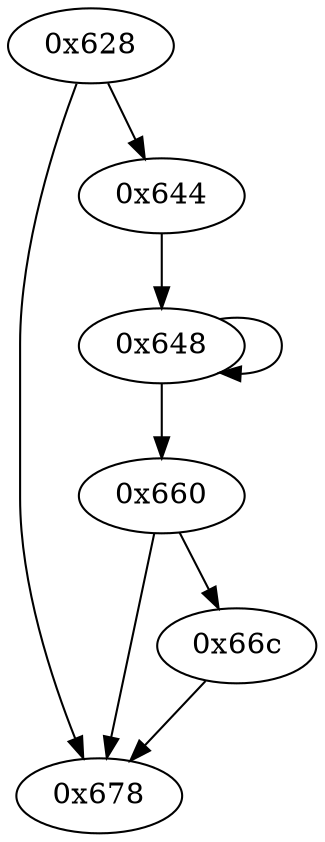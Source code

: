 digraph "" {
	"0x660"	 [opcode="[u'ldr', u'cmp', u'b']"];
	"0x678"	 [opcode="[u'mov', u'pop']"];
	"0x660" -> "0x678";
	"0x66c"	 [opcode="[u'ldr', u'add', u'bl']"];
	"0x660" -> "0x66c";
	"0x648"	 [opcode="[u'ldr', u'sub', u'mul', u'ldrb', u'eor', u'b']"];
	"0x648" -> "0x660";
	"0x648" -> "0x648";
	"0x644"	 [opcode="[u'mov']"];
	"0x644" -> "0x648";
	"0x66c" -> "0x678";
	"0x628"	 [opcode="[u'push', u'add', u'ldr', u'mov', u'bl', u'cmp', u'b']"];
	"0x628" -> "0x678";
	"0x628" -> "0x644";
}

